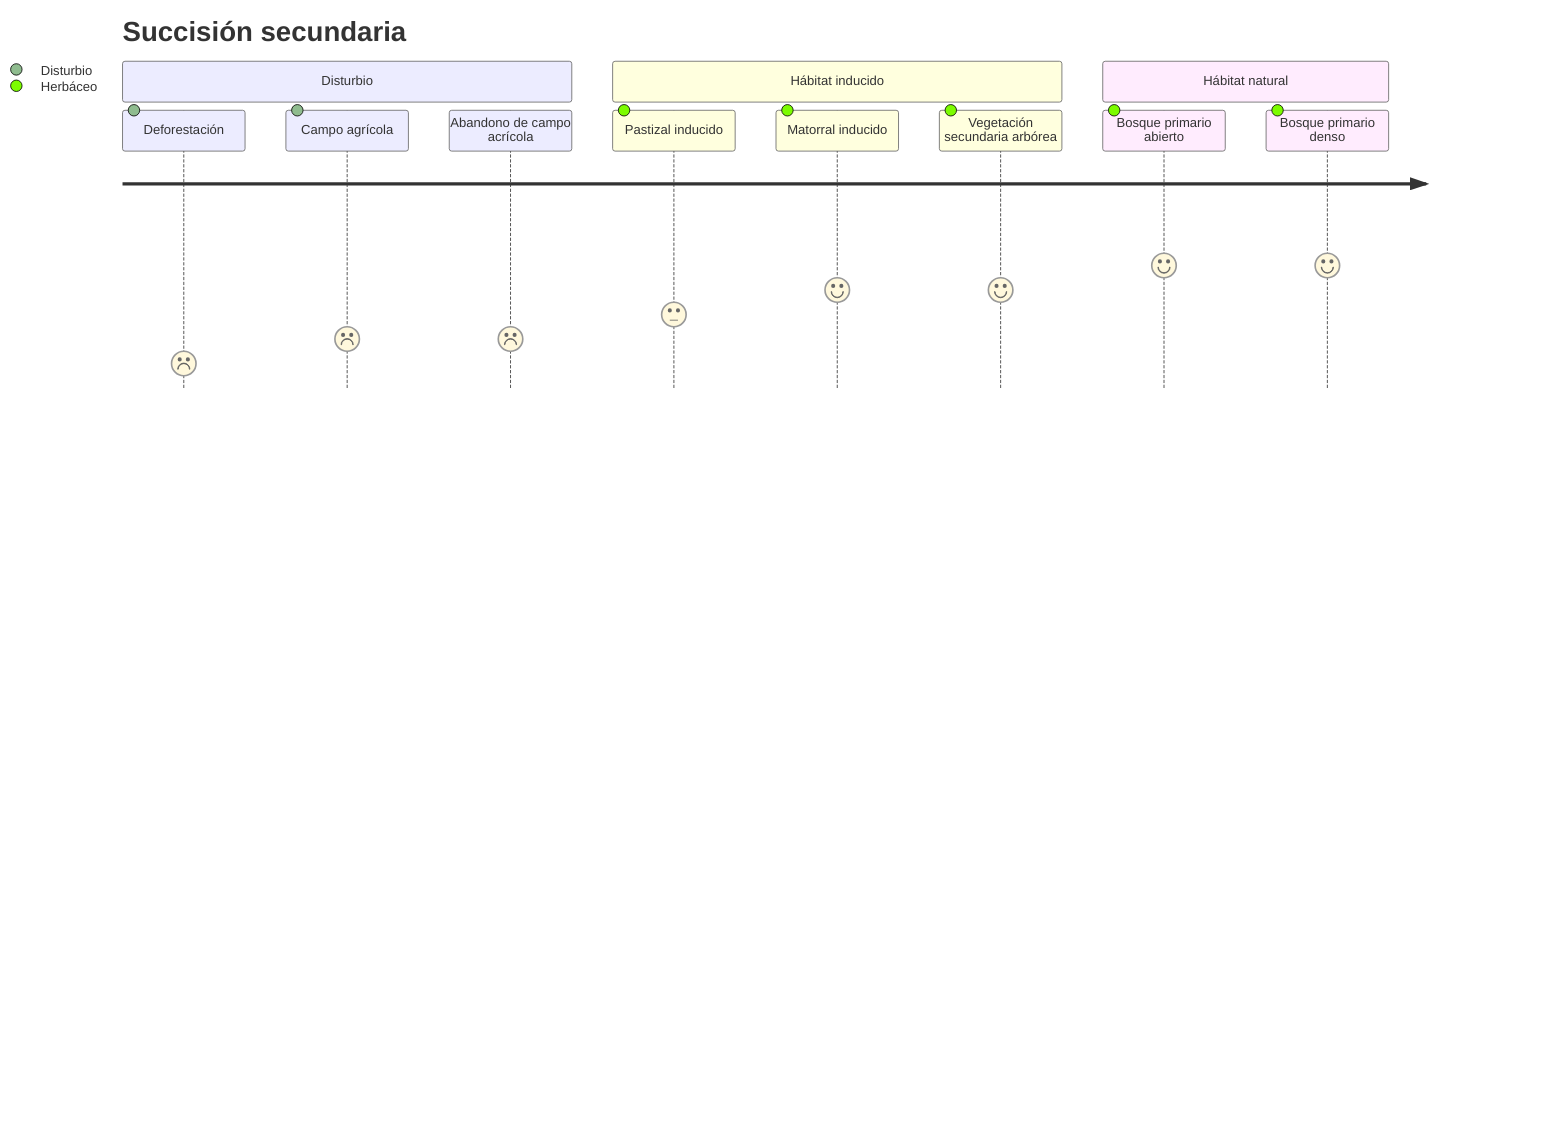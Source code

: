 journey
    title Succisión secundaria
    section Disturbio
      Deforestación: 1: Disturbio
      Campo agrícola: 2: Disturbio
      Abandono de campo acrícola: 2
    section Hábitat inducido
      Pastizal inducido: 3: Herbáceo
      Matorral inducido: 4: Herbáceo: Arbustivo
      Vegetación secundaria arbórea: 4: Herbáceo: Arbustivo: Arboreo
    section Hábitat natural
      Bosque primario abierto: 5:  Herbáceo: Arbustivo: Arboreo
      Bosque primario denso: 5: Herbáceo: Arboreo